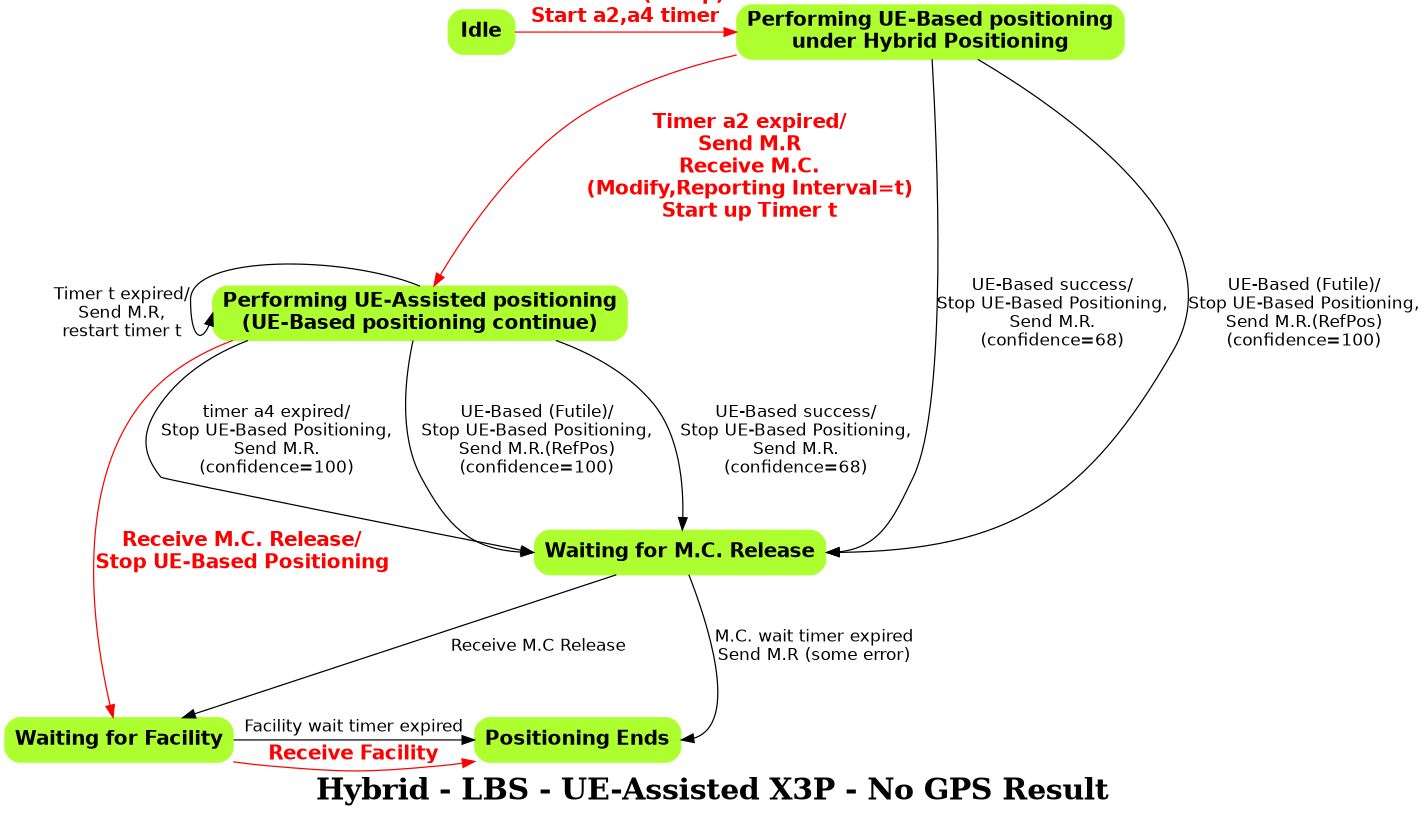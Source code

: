 digraph finite_state_machine {
	//rankdir=LR;
	rankdir=TB;
	ranksep=1.2;
	orientation=portrait;
	fontpath="C:\WINNT\Fonts";
	size="9.5,7.5";
	graph [	fontname = "Times-Bold",fontsize = 24,
//
//Use Case Title
//
		label = "Hybrid - LBS - UE-Assisted X3P - No GPS Result"];
//
	node [shape=box,style="rounded,filled", color=greenyellow, fontname="Helvetica-Bold",fontsize=16];
	edge [fontname="Helvetica",fontsize=14];
//
// 	[fontname="Helvetica-Bold",fontsize=16, fontcolor=red, color=red]
//

//
// List of State
//
{ rank = same;
	Idle [label="Idle"];
	UE_Based [label="Performing UE-Based positioning\nunder Hybrid Positioning"];
}
	UE_Assisted [label="Performing UE-Assisted positioning\n(UE-Based positioning continue)"];
	Waiting_MC [label="Waiting for M.C. Release"];
{ rank = same;
	Waiting_Facility [label="Waiting for Facility"];
	End [label="Positioning Ends"];
}


//	UE_Based -> Waiting_MC [label = "UE-Based success/\nStop UE-Based Positioning,\nSend M.R.\n(confidence=68)"];


//
// Idle State
//
	Idle -> UE_Based [label = "Send M.C. (Setup)\nStart a2,a4 timer"
				,fontname="Helvetica-Bold",fontsize=16, fontcolor=red, color=red];


//
// UE Based State
//
	//
	//Transition to UE-Assisted	
	//
	UE_Based -> UE_Assisted [label="Timer a2 expired/\nSend M.R\nReceive M.C.\n(Modify,Reporting Interval=t)\nStart up Timer t"
				,fontname="Helvetica-Bold",fontsize=16, fontcolor=red, color=red];
	//
	//Transition to Waiting for M.C.	
	//
	UE_Based -> "Waiting_MC":e [label = "UE-Based success/\nStop UE-Based Positioning,\nSend M.R.\n(confidence=68)"];
	UE_Based -> "Waiting_MC":e [label = "UE-Based (Futile)/\nStop UE-Based Positioning,\nSend M.R.(RefPos)\n(confidence=100)"];
	//UE_Based -> "Waiting_MC":e [label = "Ref Position\naccurate enough/\nStop UE-Based Positioning,\nSend M.R.\n(confidence=0)"];
	
 	
//
// UE Assisted State
//

	//Loopback
	UE_Assisted:n -> UE_Assisted:w [label="Timer t expired/\nSend M.R,\nrestart timer t"];
	//
	//Transition to Waiting for M.C.	
	//
	UE_Assisted -> Waiting_MC:w [label = "timer a4 expired/\nStop UE-Based Positioning,\nSend M.R.\n(confidence=100)"];
	UE_Assisted -> Waiting_MC:w [label = "UE-Based (Futile)/\nStop UE-Based Positioning,\nSend M.R.(RefPos)\n(confidence=100)"];
	UE_Assisted -> Waiting_Facility [label = "Receive M.C. Release/\nStop UE-Based Positioning"
				,fontname="Helvetica-Bold",fontsize=16, fontcolor=red, color=red];
	UE_Assisted -> Waiting_MC [label = "UE-Based success/\nStop UE-Based Positioning,\nSend M.R.\n(confidence=68)"];


//
// Waiting for M.C. Release State
//
	Waiting_MC -> Waiting_Facility [label = "Receive M.C Release"];
	Waiting_MC -> End:e [label = "M.C. wait timer expired\nSend M.R (some error)"];
//
// Waiting for Facility
//
	Waiting_Facility -> End [label="Facility wait timer expired"]; 
	Waiting_Facility -> End [label="Receive Facility"
				,fontname="Helvetica-Bold",fontsize=16, fontcolor=red, color=red];
 
//
// End State
//

}